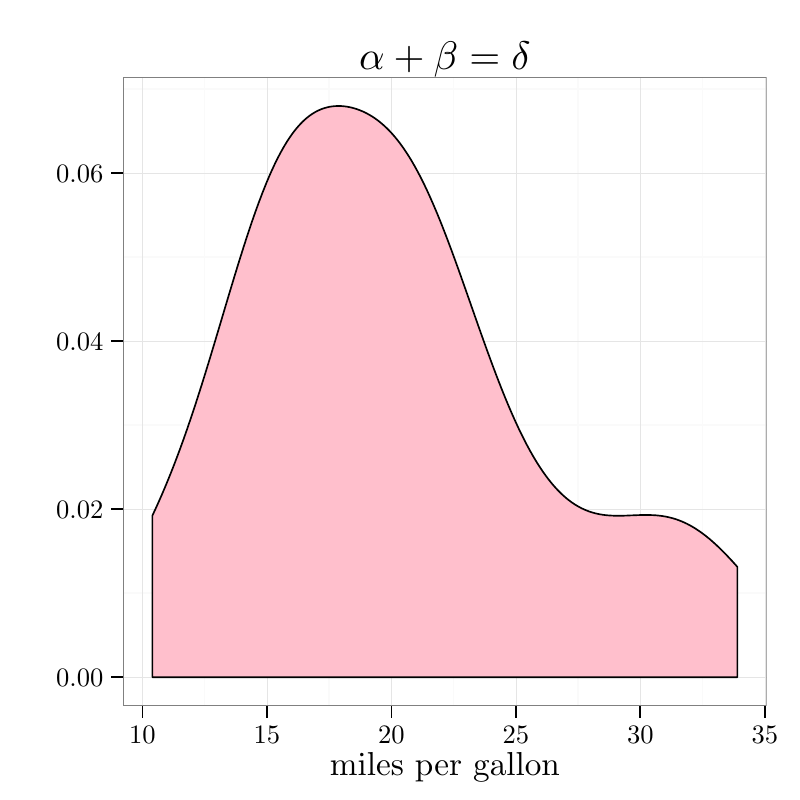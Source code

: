 % Created by tikzDevice version 0.7.0 on 2014-02-17 11:41:19
% !TEX encoding = UTF-8 Unicode
\documentclass{article}
\nonstopmode

\usepackage{tikz}

\usepackage[active,tightpage,psfixbb]{preview}

\PreviewEnvironment{pgfpicture}

\setlength\PreviewBorder{0pt}

\newcommand{\SweaveOpts}[1]{}  % do not interfere with LaTeX
\newcommand{\SweaveInput}[1]{} % because they are not real TeX commands
\newcommand{\Sexpr}[1]{}       % will only be parsed by R


\usepackage[colorlinks=true, linkcolor=blue, citecolor=blue, urlcolor=blue, linktocpage=true, breaklinks=true]{hyperref}
\usepackage{geometry}[0.5in]
\usepackage{amsthm}
\newtheoremstyle{rcode}{1pt}{1pt}{}{}{\bfseries}{}{.5em}{}
\theoremstyle{rcode}
\newtheorem{rcode}{R Code}[section]
\newtheorem{GIT}{GIT Example}[section]
% User Commands
\newcommand{\noind}{\setlength{\parindent}{0pt}}
\newcommand{\reind}{\setlength{\parindent}{15pt}}

\title{Using the Example Environment with \textbf{knitr}}
\author{Alan's Modifications and Notes}

\begin{document}

\begin{tikzpicture}[x=1pt,y=1pt]
\definecolor[named]{fillColor}{rgb}{1.00,1.00,1.00}
\path[use as bounding box,fill=fillColor,fill opacity=0.00] (0,0) rectangle (289.08,289.08);
\begin{scope}
\path[clip] (  0.00,  0.00) rectangle (289.08,289.08);
\definecolor[named]{drawColor}{rgb}{1.00,1.00,1.00}
\definecolor[named]{fillColor}{rgb}{1.00,1.00,1.00}

\path[draw=drawColor,line width= 0.6pt,line join=round,line cap=round,fill=fillColor] ( -0.00,  0.00) rectangle (289.08,289.08);
\end{scope}
\begin{scope}
\path[clip] ( 44.49, 34.03) rectangle (277.04,261.09);
\definecolor[named]{fillColor}{rgb}{1.00,1.00,1.00}

\path[fill=fillColor] ( 44.49, 34.03) rectangle (277.04,261.09);
\definecolor[named]{drawColor}{rgb}{0.98,0.98,0.98}

\path[draw=drawColor,line width= 0.6pt,line join=round] ( 44.49, 74.73) --
	(277.04, 74.73);

\path[draw=drawColor,line width= 0.6pt,line join=round] ( 44.49,135.48) --
	(277.04,135.48);

\path[draw=drawColor,line width= 0.6pt,line join=round] ( 44.49,196.24) --
	(277.04,196.24);

\path[draw=drawColor,line width= 0.6pt,line join=round] ( 44.49,256.99) --
	(277.04,256.99);

\path[draw=drawColor,line width= 0.6pt,line join=round] ( 73.95, 34.03) --
	( 73.95,261.09);

\path[draw=drawColor,line width= 0.6pt,line join=round] (118.93, 34.03) --
	(118.93,261.09);

\path[draw=drawColor,line width= 0.6pt,line join=round] (163.91, 34.03) --
	(163.91,261.09);

\path[draw=drawColor,line width= 0.6pt,line join=round] (208.89, 34.03) --
	(208.89,261.09);

\path[draw=drawColor,line width= 0.6pt,line join=round] (253.87, 34.03) --
	(253.87,261.09);
\definecolor[named]{drawColor}{rgb}{0.90,0.90,0.90}

\path[draw=drawColor,line width= 0.2pt,line join=round] ( 44.49, 44.36) --
	(277.04, 44.36);

\path[draw=drawColor,line width= 0.2pt,line join=round] ( 44.49,105.11) --
	(277.04,105.11);

\path[draw=drawColor,line width= 0.2pt,line join=round] ( 44.49,165.86) --
	(277.04,165.86);

\path[draw=drawColor,line width= 0.2pt,line join=round] ( 44.49,226.61) --
	(277.04,226.61);

\path[draw=drawColor,line width= 0.2pt,line join=round] ( 51.46, 34.03) --
	( 51.46,261.09);

\path[draw=drawColor,line width= 0.2pt,line join=round] ( 96.44, 34.03) --
	( 96.44,261.09);

\path[draw=drawColor,line width= 0.2pt,line join=round] (141.42, 34.03) --
	(141.42,261.09);

\path[draw=drawColor,line width= 0.2pt,line join=round] (186.40, 34.03) --
	(186.40,261.09);

\path[draw=drawColor,line width= 0.2pt,line join=round] (231.38, 34.03) --
	(231.38,261.09);

\path[draw=drawColor,line width= 0.2pt,line join=round] (276.36, 34.03) --
	(276.36,261.09);
\definecolor[named]{drawColor}{rgb}{0.00,0.00,0.00}
\definecolor[named]{fillColor}{rgb}{1.00,0.75,0.80}

\path[draw=drawColor,line width= 0.6pt,line join=round,line cap=round,fill=fillColor] ( 55.06,102.75) --
	( 55.47,103.64) --
	( 55.88,104.52) --
	( 56.30,105.42) --
	( 56.71,106.33) --
	( 57.12,107.25) --
	( 57.54,108.18) --
	( 57.95,109.11) --
	( 58.37,110.06) --
	( 58.78,111.02) --
	( 59.19,111.99) --
	( 59.61,112.97) --
	( 60.02,113.96) --
	( 60.43,114.95) --
	( 60.85,115.97) --
	( 61.26,116.98) --
	( 61.68,118.02) --
	( 62.09,119.06) --
	( 62.50,120.11) --
	( 62.92,121.18) --
	( 63.33,122.25) --
	( 63.74,123.34) --
	( 64.16,124.44) --
	( 64.57,125.55) --
	( 64.99,126.66) --
	( 65.40,127.80) --
	( 65.81,128.93) --
	( 66.23,130.09) --
	( 66.64,131.25) --
	( 67.05,132.42) --
	( 67.47,133.61) --
	( 67.88,134.80) --
	( 68.29,136.01) --
	( 68.71,137.22) --
	( 69.12,138.45) --
	( 69.54,139.69) --
	( 69.95,140.93) --
	( 70.36,142.19) --
	( 70.78,143.45) --
	( 71.19,144.72) --
	( 71.60,146.01) --
	( 72.02,147.30) --
	( 72.43,148.60) --
	( 72.85,149.91) --
	( 73.26,151.23) --
	( 73.67,152.55) --
	( 74.09,153.88) --
	( 74.50,155.22) --
	( 74.91,156.56) --
	( 75.33,157.91) --
	( 75.74,159.27) --
	( 76.16,160.63) --
	( 76.57,162.00) --
	( 76.98,163.37) --
	( 77.40,164.74) --
	( 77.81,166.12) --
	( 78.22,167.50) --
	( 78.64,168.89) --
	( 79.05,170.27) --
	( 79.47,171.66) --
	( 79.88,173.05) --
	( 80.29,174.44) --
	( 80.71,175.83) --
	( 81.12,177.22) --
	( 81.53,178.61) --
	( 81.95,179.99) --
	( 82.36,181.38) --
	( 82.77,182.76) --
	( 83.19,184.14) --
	( 83.60,185.51) --
	( 84.02,186.88) --
	( 84.43,188.25) --
	( 84.84,189.61) --
	( 85.26,190.96) --
	( 85.67,192.31) --
	( 86.08,193.65) --
	( 86.50,194.98) --
	( 86.91,196.31) --
	( 87.33,197.62) --
	( 87.74,198.93) --
	( 88.15,200.22) --
	( 88.57,201.51) --
	( 88.98,202.79) --
	( 89.39,204.05) --
	( 89.81,205.30) --
	( 90.22,206.55) --
	( 90.64,207.77) --
	( 91.05,208.98) --
	( 91.46,210.18) --
	( 91.88,211.37) --
	( 92.29,212.54) --
	( 92.70,213.69) --
	( 93.12,214.83) --
	( 93.53,215.96) --
	( 93.95,217.07) --
	( 94.36,218.15) --
	( 94.77,219.24) --
	( 95.19,220.29) --
	( 95.60,221.33) --
	( 96.01,222.35) --
	( 96.43,223.36) --
	( 96.84,224.34) --
	( 97.25,225.31) --
	( 97.67,226.26) --
	( 98.08,227.19) --
	( 98.50,228.10) --
	( 98.91,228.99) --
	( 99.32,229.87) --
	( 99.74,230.71) --
	(100.15,231.56) --
	(100.56,232.36) --
	(100.98,233.16) --
	(101.39,233.93) --
	(101.81,234.69) --
	(102.22,235.42) --
	(102.63,236.14) --
	(103.05,236.84) --
	(103.46,237.51) --
	(103.87,238.17) --
	(104.29,238.81) --
	(104.70,239.43) --
	(105.12,240.02) --
	(105.53,240.61) --
	(105.94,241.17) --
	(106.36,241.71) --
	(106.77,242.23) --
	(107.18,242.74) --
	(107.60,243.23) --
	(108.01,243.69) --
	(108.43,244.15) --
	(108.84,244.58) --
	(109.25,245.00) --
	(109.67,245.40) --
	(110.08,245.78) --
	(110.49,246.15) --
	(110.91,246.50) --
	(111.32,246.83) --
	(111.73,247.15) --
	(112.15,247.45) --
	(112.56,247.74) --
	(112.98,248.01) --
	(113.39,248.27) --
	(113.80,248.52) --
	(114.22,248.74) --
	(114.63,248.96) --
	(115.04,249.16) --
	(115.46,249.35) --
	(115.87,249.52) --
	(116.29,249.69) --
	(116.70,249.84) --
	(117.11,249.98) --
	(117.53,250.10) --
	(117.94,250.22) --
	(118.35,250.32) --
	(118.77,250.41) --
	(119.18,250.50) --
	(119.60,250.56) --
	(120.01,250.63) --
	(120.42,250.67) --
	(120.84,250.72) --
	(121.25,250.74) --
	(121.66,250.76) --
	(122.08,250.77) --
	(122.49,250.77) --
	(122.91,250.77) --
	(123.32,250.75) --
	(123.73,250.72) --
	(124.15,250.68) --
	(124.56,250.64) --
	(124.97,250.59) --
	(125.39,250.53) --
	(125.80,250.45) --
	(126.21,250.38) --
	(126.63,250.29) --
	(127.04,250.19) --
	(127.46,250.09) --
	(127.87,249.97) --
	(128.28,249.85) --
	(128.70,249.72) --
	(129.11,249.58) --
	(129.52,249.43) --
	(129.94,249.28) --
	(130.35,249.11) --
	(130.77,248.94) --
	(131.18,248.76) --
	(131.59,248.57) --
	(132.01,248.37) --
	(132.42,248.15) --
	(132.83,247.94) --
	(133.25,247.71) --
	(133.66,247.47) --
	(134.08,247.22) --
	(134.49,246.97) --
	(134.90,246.70) --
	(135.32,246.42) --
	(135.73,246.13) --
	(136.14,245.84) --
	(136.56,245.53) --
	(136.97,245.21) --
	(137.39,244.88) --
	(137.80,244.54) --
	(138.21,244.19) --
	(138.63,243.82) --
	(139.04,243.45) --
	(139.45,243.06) --
	(139.87,242.66) --
	(140.28,242.25) --
	(140.69,241.83) --
	(141.11,241.39) --
	(141.52,240.94) --
	(141.94,240.48) --
	(142.35,240.00) --
	(142.76,239.52) --
	(143.18,239.01) --
	(143.59,238.50) --
	(144.00,237.97) --
	(144.42,237.43) --
	(144.83,236.88) --
	(145.25,236.31) --
	(145.66,235.72) --
	(146.07,235.13) --
	(146.49,234.52) --
	(146.90,233.89) --
	(147.31,233.25) --
	(147.73,232.60) --
	(148.14,231.93) --
	(148.56,231.24) --
	(148.97,230.55) --
	(149.38,229.83) --
	(149.80,229.11) --
	(150.21,228.37) --
	(150.62,227.61) --
	(151.04,226.84) --
	(151.45,226.06) --
	(151.87,225.26) --
	(152.28,224.45) --
	(152.69,223.63) --
	(153.11,222.78) --
	(153.52,221.93) --
	(153.93,221.06) --
	(154.35,220.18) --
	(154.76,219.28) --
	(155.18,218.38) --
	(155.59,217.45) --
	(156.00,216.52) --
	(156.42,215.57) --
	(156.83,214.61) --
	(157.24,213.64) --
	(157.66,212.66) --
	(158.07,211.67) --
	(158.48,210.66) --
	(158.90,209.64) --
	(159.31,208.61) --
	(159.73,207.57) --
	(160.14,206.52) --
	(160.55,205.46) --
	(160.97,204.39) --
	(161.38,203.32) --
	(161.79,202.23) --
	(162.21,201.13) --
	(162.62,200.03) --
	(163.04,198.92) --
	(163.45,197.80) --
	(163.86,196.67) --
	(164.28,195.54) --
	(164.69,194.40) --
	(165.10,193.26) --
	(165.52,192.11) --
	(165.93,190.95) --
	(166.35,189.79) --
	(166.76,188.63) --
	(167.17,187.46) --
	(167.59,186.29) --
	(168.00,185.12) --
	(168.41,183.94) --
	(168.83,182.77) --
	(169.24,181.59) --
	(169.66,180.41) --
	(170.07,179.23) --
	(170.48,178.05) --
	(170.90,176.86) --
	(171.31,175.68) --
	(171.72,174.51) --
	(172.14,173.33) --
	(172.55,172.15) --
	(172.96,170.98) --
	(173.38,169.81) --
	(173.79,168.64) --
	(174.21,167.48) --
	(174.62,166.32) --
	(175.03,165.17) --
	(175.45,164.01) --
	(175.86,162.87) --
	(176.27,161.73) --
	(176.69,160.60) --
	(177.10,159.47) --
	(177.52,158.35) --
	(177.93,157.23) --
	(178.34,156.13) --
	(178.76,155.03) --
	(179.17,153.94) --
	(179.58,152.86) --
	(180.00,151.78) --
	(180.41,150.72) --
	(180.83,149.66) --
	(181.24,148.62) --
	(181.65,147.58) --
	(182.07,146.55) --
	(182.48,145.53) --
	(182.89,144.53) --
	(183.31,143.53) --
	(183.72,142.55) --
	(184.14,141.57) --
	(184.55,140.61) --
	(184.96,139.66) --
	(185.38,138.72) --
	(185.79,137.79) --
	(186.20,136.87) --
	(186.62,135.97) --
	(187.03,135.08) --
	(187.44,134.20) --
	(187.86,133.33) --
	(188.27,132.48) --
	(188.69,131.63) --
	(189.10,130.81) --
	(189.51,129.99) --
	(189.93,129.19) --
	(190.34,128.40) --
	(190.75,127.62) --
	(191.17,126.86) --
	(191.58,126.10) --
	(192.00,125.37) --
	(192.41,124.64) --
	(192.82,123.93) --
	(193.24,123.23) --
	(193.65,122.55) --
	(194.06,121.87) --
	(194.48,121.22) --
	(194.89,120.57) --
	(195.31,119.94) --
	(195.72,119.32) --
	(196.13,118.71) --
	(196.55,118.12) --
	(196.96,117.54) --
	(197.37,116.97) --
	(197.79,116.42) --
	(198.20,115.88) --
	(198.62,115.35) --
	(199.03,114.83) --
	(199.44,114.33) --
	(199.86,113.84) --
	(200.27,113.36) --
	(200.68,112.90) --
	(201.10,112.45) --
	(201.51,112.00) --
	(201.92,111.58) --
	(202.34,111.16) --
	(202.75,110.76) --
	(203.17,110.36) --
	(203.58,109.99) --
	(203.99,109.62) --
	(204.41,109.26) --
	(204.82,108.91) --
	(205.23,108.58) --
	(205.65,108.26) --
	(206.06,107.94) --
	(206.48,107.64) --
	(206.89,107.35) --
	(207.30,107.07) --
	(207.72,106.80) --
	(208.13,106.55) --
	(208.54,106.30) --
	(208.96,106.06) --
	(209.37,105.83) --
	(209.79,105.61) --
	(210.20,105.40) --
	(210.61,105.20) --
	(211.03,105.01) --
	(211.44,104.83) --
	(211.85,104.66) --
	(212.27,104.50) --
	(212.68,104.34) --
	(213.10,104.20) --
	(213.51,104.06) --
	(213.92,103.93) --
	(214.34,103.81) --
	(214.75,103.69) --
	(215.16,103.58) --
	(215.58,103.49) --
	(215.99,103.39) --
	(216.40,103.31) --
	(216.82,103.23) --
	(217.23,103.16) --
	(217.65,103.09) --
	(218.06,103.03) --
	(218.47,102.98) --
	(218.89,102.93) --
	(219.30,102.89) --
	(219.71,102.85) --
	(220.13,102.82) --
	(220.54,102.79) --
	(220.96,102.77) --
	(221.37,102.75) --
	(221.78,102.73) --
	(222.20,102.72) --
	(222.61,102.71) --
	(223.02,102.71) --
	(223.44,102.71) --
	(223.85,102.71) --
	(224.27,102.71) --
	(224.68,102.72) --
	(225.09,102.73) --
	(225.51,102.74) --
	(225.92,102.75) --
	(226.33,102.77) --
	(226.75,102.78) --
	(227.16,102.80) --
	(227.58,102.82) --
	(227.99,102.84) --
	(228.40,102.85) --
	(228.82,102.87) --
	(229.23,102.89) --
	(229.64,102.90) --
	(230.06,102.92) --
	(230.47,102.94) --
	(230.89,102.95) --
	(231.30,102.96) --
	(231.71,102.97) --
	(232.13,102.98) --
	(232.54,102.99) --
	(232.95,102.99) --
	(233.37,102.99) --
	(233.78,102.99) --
	(234.19,102.99) --
	(234.61,102.98) --
	(235.02,102.97) --
	(235.44,102.95) --
	(235.85,102.94) --
	(236.26,102.91) --
	(236.68,102.89) --
	(237.09,102.86) --
	(237.50,102.82) --
	(237.92,102.78) --
	(238.33,102.73) --
	(238.75,102.68) --
	(239.16,102.63) --
	(239.57,102.57) --
	(239.99,102.50) --
	(240.40,102.43) --
	(240.81,102.34) --
	(241.23,102.26) --
	(241.64,102.17) --
	(242.06,102.07) --
	(242.47,101.97) --
	(242.88,101.86) --
	(243.30,101.74) --
	(243.71,101.62) --
	(244.12,101.49) --
	(244.54,101.35) --
	(244.95,101.20) --
	(245.37,101.05) --
	(245.78,100.89) --
	(246.19,100.72) --
	(246.61,100.55) --
	(247.02,100.37) --
	(247.43,100.18) --
	(247.85, 99.99) --
	(248.26, 99.79) --
	(248.67, 99.58) --
	(249.09, 99.36) --
	(249.50, 99.13) --
	(249.92, 98.90) --
	(250.33, 98.66) --
	(250.74, 98.41) --
	(251.16, 98.16) --
	(251.57, 97.89) --
	(251.98, 97.63) --
	(252.40, 97.35) --
	(252.81, 97.06) --
	(253.23, 96.77) --
	(253.64, 96.47) --
	(254.05, 96.17) --
	(254.47, 95.86) --
	(254.88, 95.54) --
	(255.29, 95.21) --
	(255.71, 94.88) --
	(256.12, 94.54) --
	(256.54, 94.19) --
	(256.95, 93.84) --
	(257.36, 93.48) --
	(257.78, 93.11) --
	(258.19, 92.74) --
	(258.60, 92.36) --
	(259.02, 91.98) --
	(259.43, 91.59) --
	(259.85, 91.19) --
	(260.26, 90.79) --
	(260.67, 90.38) --
	(261.09, 89.97) --
	(261.50, 89.55) --
	(261.91, 89.13) --
	(262.33, 88.71) --
	(262.74, 88.28) --
	(263.15, 87.84) --
	(263.57, 87.40) --
	(263.98, 86.96) --
	(264.40, 86.51) --
	(264.81, 86.06) --
	(265.22, 85.60) --
	(265.64, 85.14) --
	(266.05, 84.68) --
	(266.46, 84.21) --
	(266.46, 44.36) --
	(266.05, 44.36) --
	(265.64, 44.36) --
	(265.22, 44.36) --
	(264.81, 44.36) --
	(264.40, 44.36) --
	(263.98, 44.36) --
	(263.57, 44.36) --
	(263.15, 44.36) --
	(262.74, 44.36) --
	(262.33, 44.36) --
	(261.91, 44.36) --
	(261.50, 44.36) --
	(261.09, 44.36) --
	(260.67, 44.36) --
	(260.26, 44.36) --
	(259.85, 44.36) --
	(259.43, 44.36) --
	(259.02, 44.36) --
	(258.60, 44.36) --
	(258.19, 44.36) --
	(257.78, 44.36) --
	(257.36, 44.36) --
	(256.95, 44.36) --
	(256.54, 44.36) --
	(256.12, 44.36) --
	(255.71, 44.36) --
	(255.29, 44.36) --
	(254.88, 44.36) --
	(254.47, 44.36) --
	(254.05, 44.36) --
	(253.64, 44.36) --
	(253.23, 44.36) --
	(252.81, 44.36) --
	(252.40, 44.36) --
	(251.98, 44.36) --
	(251.57, 44.36) --
	(251.16, 44.36) --
	(250.74, 44.36) --
	(250.33, 44.36) --
	(249.92, 44.36) --
	(249.50, 44.36) --
	(249.09, 44.36) --
	(248.67, 44.36) --
	(248.26, 44.36) --
	(247.85, 44.36) --
	(247.43, 44.36) --
	(247.02, 44.36) --
	(246.61, 44.36) --
	(246.19, 44.36) --
	(245.78, 44.36) --
	(245.37, 44.36) --
	(244.95, 44.36) --
	(244.54, 44.36) --
	(244.12, 44.36) --
	(243.71, 44.36) --
	(243.30, 44.36) --
	(242.88, 44.36) --
	(242.47, 44.36) --
	(242.06, 44.36) --
	(241.64, 44.36) --
	(241.23, 44.36) --
	(240.81, 44.36) --
	(240.40, 44.36) --
	(239.99, 44.36) --
	(239.57, 44.36) --
	(239.16, 44.36) --
	(238.75, 44.36) --
	(238.33, 44.36) --
	(237.92, 44.36) --
	(237.50, 44.36) --
	(237.09, 44.36) --
	(236.68, 44.36) --
	(236.26, 44.36) --
	(235.85, 44.36) --
	(235.44, 44.36) --
	(235.02, 44.36) --
	(234.61, 44.36) --
	(234.19, 44.36) --
	(233.78, 44.36) --
	(233.37, 44.36) --
	(232.95, 44.36) --
	(232.54, 44.36) --
	(232.13, 44.36) --
	(231.71, 44.36) --
	(231.30, 44.36) --
	(230.89, 44.36) --
	(230.47, 44.36) --
	(230.06, 44.36) --
	(229.64, 44.36) --
	(229.23, 44.36) --
	(228.82, 44.36) --
	(228.40, 44.36) --
	(227.99, 44.36) --
	(227.58, 44.36) --
	(227.16, 44.36) --
	(226.75, 44.36) --
	(226.33, 44.36) --
	(225.92, 44.36) --
	(225.51, 44.36) --
	(225.09, 44.36) --
	(224.68, 44.36) --
	(224.27, 44.36) --
	(223.85, 44.36) --
	(223.44, 44.36) --
	(223.02, 44.36) --
	(222.61, 44.36) --
	(222.20, 44.36) --
	(221.78, 44.36) --
	(221.37, 44.36) --
	(220.96, 44.36) --
	(220.54, 44.36) --
	(220.13, 44.36) --
	(219.71, 44.36) --
	(219.30, 44.36) --
	(218.89, 44.36) --
	(218.47, 44.36) --
	(218.06, 44.36) --
	(217.65, 44.36) --
	(217.23, 44.36) --
	(216.82, 44.36) --
	(216.40, 44.36) --
	(215.99, 44.36) --
	(215.58, 44.36) --
	(215.16, 44.36) --
	(214.75, 44.36) --
	(214.34, 44.36) --
	(213.92, 44.36) --
	(213.51, 44.36) --
	(213.10, 44.36) --
	(212.68, 44.36) --
	(212.27, 44.36) --
	(211.85, 44.36) --
	(211.44, 44.36) --
	(211.03, 44.36) --
	(210.61, 44.36) --
	(210.20, 44.36) --
	(209.79, 44.36) --
	(209.37, 44.36) --
	(208.96, 44.36) --
	(208.54, 44.36) --
	(208.13, 44.36) --
	(207.72, 44.36) --
	(207.30, 44.36) --
	(206.89, 44.36) --
	(206.48, 44.36) --
	(206.06, 44.36) --
	(205.65, 44.36) --
	(205.23, 44.36) --
	(204.82, 44.36) --
	(204.41, 44.36) --
	(203.99, 44.36) --
	(203.58, 44.36) --
	(203.17, 44.36) --
	(202.75, 44.36) --
	(202.34, 44.36) --
	(201.92, 44.36) --
	(201.51, 44.36) --
	(201.10, 44.36) --
	(200.68, 44.36) --
	(200.27, 44.36) --
	(199.86, 44.36) --
	(199.44, 44.36) --
	(199.03, 44.36) --
	(198.62, 44.36) --
	(198.20, 44.36) --
	(197.79, 44.36) --
	(197.37, 44.36) --
	(196.96, 44.36) --
	(196.55, 44.36) --
	(196.13, 44.36) --
	(195.72, 44.36) --
	(195.31, 44.36) --
	(194.89, 44.36) --
	(194.48, 44.36) --
	(194.06, 44.36) --
	(193.65, 44.36) --
	(193.24, 44.36) --
	(192.82, 44.36) --
	(192.41, 44.36) --
	(192.00, 44.36) --
	(191.58, 44.36) --
	(191.17, 44.36) --
	(190.75, 44.36) --
	(190.34, 44.36) --
	(189.93, 44.36) --
	(189.51, 44.36) --
	(189.10, 44.36) --
	(188.69, 44.36) --
	(188.27, 44.36) --
	(187.86, 44.36) --
	(187.44, 44.36) --
	(187.03, 44.36) --
	(186.62, 44.36) --
	(186.20, 44.36) --
	(185.79, 44.36) --
	(185.38, 44.36) --
	(184.96, 44.36) --
	(184.55, 44.36) --
	(184.14, 44.36) --
	(183.72, 44.36) --
	(183.31, 44.36) --
	(182.89, 44.36) --
	(182.48, 44.36) --
	(182.07, 44.36) --
	(181.65, 44.36) --
	(181.24, 44.36) --
	(180.83, 44.36) --
	(180.41, 44.36) --
	(180.00, 44.36) --
	(179.58, 44.36) --
	(179.17, 44.36) --
	(178.76, 44.36) --
	(178.34, 44.36) --
	(177.93, 44.36) --
	(177.52, 44.36) --
	(177.10, 44.36) --
	(176.69, 44.36) --
	(176.27, 44.36) --
	(175.86, 44.36) --
	(175.45, 44.36) --
	(175.03, 44.36) --
	(174.62, 44.36) --
	(174.21, 44.36) --
	(173.79, 44.36) --
	(173.38, 44.36) --
	(172.96, 44.36) --
	(172.55, 44.36) --
	(172.14, 44.36) --
	(171.72, 44.36) --
	(171.31, 44.36) --
	(170.90, 44.36) --
	(170.48, 44.36) --
	(170.07, 44.36) --
	(169.66, 44.36) --
	(169.24, 44.36) --
	(168.83, 44.36) --
	(168.41, 44.36) --
	(168.00, 44.36) --
	(167.59, 44.36) --
	(167.17, 44.36) --
	(166.76, 44.36) --
	(166.35, 44.36) --
	(165.93, 44.36) --
	(165.52, 44.36) --
	(165.10, 44.36) --
	(164.69, 44.36) --
	(164.28, 44.36) --
	(163.86, 44.36) --
	(163.45, 44.36) --
	(163.04, 44.36) --
	(162.62, 44.36) --
	(162.21, 44.36) --
	(161.79, 44.36) --
	(161.38, 44.36) --
	(160.97, 44.36) --
	(160.55, 44.36) --
	(160.14, 44.36) --
	(159.73, 44.36) --
	(159.31, 44.36) --
	(158.90, 44.36) --
	(158.48, 44.36) --
	(158.07, 44.36) --
	(157.66, 44.36) --
	(157.24, 44.36) --
	(156.83, 44.36) --
	(156.42, 44.36) --
	(156.00, 44.36) --
	(155.59, 44.36) --
	(155.18, 44.36) --
	(154.76, 44.36) --
	(154.35, 44.36) --
	(153.93, 44.36) --
	(153.52, 44.36) --
	(153.11, 44.36) --
	(152.69, 44.36) --
	(152.28, 44.36) --
	(151.87, 44.36) --
	(151.45, 44.36) --
	(151.04, 44.36) --
	(150.62, 44.36) --
	(150.21, 44.36) --
	(149.80, 44.36) --
	(149.38, 44.36) --
	(148.97, 44.36) --
	(148.56, 44.36) --
	(148.14, 44.36) --
	(147.73, 44.36) --
	(147.31, 44.36) --
	(146.90, 44.36) --
	(146.49, 44.36) --
	(146.07, 44.36) --
	(145.66, 44.36) --
	(145.25, 44.36) --
	(144.83, 44.36) --
	(144.42, 44.36) --
	(144.00, 44.36) --
	(143.59, 44.36) --
	(143.18, 44.36) --
	(142.76, 44.36) --
	(142.35, 44.36) --
	(141.94, 44.36) --
	(141.52, 44.36) --
	(141.11, 44.36) --
	(140.69, 44.36) --
	(140.28, 44.36) --
	(139.87, 44.36) --
	(139.45, 44.36) --
	(139.04, 44.36) --
	(138.63, 44.36) --
	(138.21, 44.36) --
	(137.80, 44.36) --
	(137.39, 44.36) --
	(136.97, 44.36) --
	(136.56, 44.36) --
	(136.14, 44.36) --
	(135.73, 44.36) --
	(135.32, 44.36) --
	(134.90, 44.36) --
	(134.49, 44.36) --
	(134.08, 44.36) --
	(133.66, 44.36) --
	(133.25, 44.36) --
	(132.83, 44.36) --
	(132.42, 44.36) --
	(132.01, 44.36) --
	(131.59, 44.36) --
	(131.18, 44.36) --
	(130.77, 44.36) --
	(130.35, 44.36) --
	(129.94, 44.36) --
	(129.52, 44.36) --
	(129.11, 44.36) --
	(128.70, 44.36) --
	(128.28, 44.36) --
	(127.87, 44.36) --
	(127.46, 44.36) --
	(127.04, 44.36) --
	(126.63, 44.36) --
	(126.21, 44.36) --
	(125.80, 44.36) --
	(125.39, 44.36) --
	(124.97, 44.36) --
	(124.56, 44.36) --
	(124.15, 44.36) --
	(123.73, 44.36) --
	(123.32, 44.36) --
	(122.91, 44.36) --
	(122.49, 44.36) --
	(122.08, 44.36) --
	(121.66, 44.36) --
	(121.25, 44.36) --
	(120.84, 44.36) --
	(120.42, 44.36) --
	(120.01, 44.36) --
	(119.60, 44.36) --
	(119.18, 44.36) --
	(118.77, 44.36) --
	(118.35, 44.36) --
	(117.94, 44.36) --
	(117.53, 44.36) --
	(117.11, 44.36) --
	(116.70, 44.36) --
	(116.29, 44.36) --
	(115.87, 44.36) --
	(115.46, 44.36) --
	(115.04, 44.36) --
	(114.63, 44.36) --
	(114.22, 44.36) --
	(113.80, 44.36) --
	(113.39, 44.36) --
	(112.98, 44.36) --
	(112.56, 44.36) --
	(112.15, 44.36) --
	(111.73, 44.36) --
	(111.32, 44.36) --
	(110.91, 44.36) --
	(110.49, 44.36) --
	(110.08, 44.36) --
	(109.67, 44.36) --
	(109.25, 44.36) --
	(108.84, 44.36) --
	(108.43, 44.36) --
	(108.01, 44.36) --
	(107.60, 44.36) --
	(107.18, 44.36) --
	(106.77, 44.36) --
	(106.36, 44.36) --
	(105.94, 44.36) --
	(105.53, 44.36) --
	(105.12, 44.36) --
	(104.70, 44.36) --
	(104.29, 44.36) --
	(103.87, 44.36) --
	(103.46, 44.36) --
	(103.05, 44.36) --
	(102.63, 44.36) --
	(102.22, 44.36) --
	(101.81, 44.36) --
	(101.39, 44.36) --
	(100.98, 44.36) --
	(100.56, 44.36) --
	(100.15, 44.36) --
	( 99.74, 44.36) --
	( 99.32, 44.36) --
	( 98.91, 44.36) --
	( 98.50, 44.36) --
	( 98.08, 44.36) --
	( 97.67, 44.36) --
	( 97.25, 44.36) --
	( 96.84, 44.36) --
	( 96.43, 44.36) --
	( 96.01, 44.36) --
	( 95.60, 44.36) --
	( 95.19, 44.36) --
	( 94.77, 44.36) --
	( 94.36, 44.36) --
	( 93.95, 44.36) --
	( 93.53, 44.36) --
	( 93.12, 44.36) --
	( 92.70, 44.36) --
	( 92.29, 44.36) --
	( 91.88, 44.36) --
	( 91.46, 44.36) --
	( 91.05, 44.36) --
	( 90.64, 44.36) --
	( 90.22, 44.36) --
	( 89.81, 44.36) --
	( 89.39, 44.36) --
	( 88.98, 44.36) --
	( 88.57, 44.36) --
	( 88.15, 44.36) --
	( 87.74, 44.36) --
	( 87.33, 44.36) --
	( 86.91, 44.36) --
	( 86.50, 44.36) --
	( 86.08, 44.36) --
	( 85.67, 44.36) --
	( 85.26, 44.36) --
	( 84.84, 44.36) --
	( 84.43, 44.36) --
	( 84.02, 44.36) --
	( 83.60, 44.36) --
	( 83.19, 44.36) --
	( 82.77, 44.36) --
	( 82.36, 44.36) --
	( 81.95, 44.36) --
	( 81.53, 44.36) --
	( 81.12, 44.36) --
	( 80.71, 44.36) --
	( 80.29, 44.36) --
	( 79.88, 44.36) --
	( 79.47, 44.36) --
	( 79.05, 44.36) --
	( 78.64, 44.36) --
	( 78.22, 44.36) --
	( 77.81, 44.36) --
	( 77.40, 44.36) --
	( 76.98, 44.36) --
	( 76.57, 44.36) --
	( 76.16, 44.36) --
	( 75.74, 44.36) --
	( 75.33, 44.36) --
	( 74.91, 44.36) --
	( 74.50, 44.36) --
	( 74.09, 44.36) --
	( 73.67, 44.36) --
	( 73.26, 44.36) --
	( 72.85, 44.36) --
	( 72.43, 44.36) --
	( 72.02, 44.36) --
	( 71.60, 44.36) --
	( 71.19, 44.36) --
	( 70.78, 44.36) --
	( 70.36, 44.36) --
	( 69.95, 44.36) --
	( 69.54, 44.36) --
	( 69.12, 44.36) --
	( 68.71, 44.36) --
	( 68.29, 44.36) --
	( 67.88, 44.36) --
	( 67.47, 44.36) --
	( 67.05, 44.36) --
	( 66.64, 44.36) --
	( 66.23, 44.36) --
	( 65.81, 44.36) --
	( 65.40, 44.36) --
	( 64.99, 44.36) --
	( 64.57, 44.36) --
	( 64.16, 44.36) --
	( 63.74, 44.36) --
	( 63.33, 44.36) --
	( 62.92, 44.36) --
	( 62.50, 44.36) --
	( 62.09, 44.36) --
	( 61.68, 44.36) --
	( 61.26, 44.36) --
	( 60.85, 44.36) --
	( 60.43, 44.36) --
	( 60.02, 44.36) --
	( 59.61, 44.36) --
	( 59.19, 44.36) --
	( 58.78, 44.36) --
	( 58.37, 44.36) --
	( 57.95, 44.36) --
	( 57.54, 44.36) --
	( 57.12, 44.36) --
	( 56.71, 44.36) --
	( 56.30, 44.36) --
	( 55.88, 44.36) --
	( 55.47, 44.36) --
	( 55.06, 44.36) --
	cycle;
\definecolor[named]{drawColor}{rgb}{0.50,0.50,0.50}

\path[draw=drawColor,line width= 0.6pt,line join=round,line cap=round] ( 44.49, 34.03) rectangle (277.04,261.09);
\end{scope}
\begin{scope}
\path[clip] (  0.00,  0.00) rectangle (289.08,289.08);
\definecolor[named]{drawColor}{rgb}{0.00,0.00,0.00}

\node[text=drawColor,anchor=base east,inner sep=0pt, outer sep=0pt, scale=  0.96] at ( 37.37, 41.05) {0.00};

\node[text=drawColor,anchor=base east,inner sep=0pt, outer sep=0pt, scale=  0.96] at ( 37.37,101.80) {0.02};

\node[text=drawColor,anchor=base east,inner sep=0pt, outer sep=0pt, scale=  0.96] at ( 37.37,162.55) {0.04};

\node[text=drawColor,anchor=base east,inner sep=0pt, outer sep=0pt, scale=  0.96] at ( 37.37,223.31) {0.06};
\end{scope}
\begin{scope}
\path[clip] (  0.00,  0.00) rectangle (289.08,289.08);
\definecolor[named]{drawColor}{rgb}{0.00,0.00,0.00}

\path[draw=drawColor,line width= 0.6pt,line join=round] ( 40.22, 44.36) --
	( 44.49, 44.36);

\path[draw=drawColor,line width= 0.6pt,line join=round] ( 40.22,105.11) --
	( 44.49,105.11);

\path[draw=drawColor,line width= 0.6pt,line join=round] ( 40.22,165.86) --
	( 44.49,165.86);

\path[draw=drawColor,line width= 0.6pt,line join=round] ( 40.22,226.61) --
	( 44.49,226.61);
\end{scope}
\begin{scope}
\path[clip] (  0.00,  0.00) rectangle (289.08,289.08);
\definecolor[named]{drawColor}{rgb}{0.00,0.00,0.00}

\path[draw=drawColor,line width= 0.6pt,line join=round] ( 51.46, 29.77) --
	( 51.46, 34.03);

\path[draw=drawColor,line width= 0.6pt,line join=round] ( 96.44, 29.77) --
	( 96.44, 34.03);

\path[draw=drawColor,line width= 0.6pt,line join=round] (141.42, 29.77) --
	(141.42, 34.03);

\path[draw=drawColor,line width= 0.6pt,line join=round] (186.40, 29.77) --
	(186.40, 34.03);

\path[draw=drawColor,line width= 0.6pt,line join=round] (231.38, 29.77) --
	(231.38, 34.03);

\path[draw=drawColor,line width= 0.6pt,line join=round] (276.36, 29.77) --
	(276.36, 34.03);
\end{scope}
\begin{scope}
\path[clip] (  0.00,  0.00) rectangle (289.08,289.08);
\definecolor[named]{drawColor}{rgb}{0.00,0.00,0.00}

\node[text=drawColor,anchor=base,inner sep=0pt, outer sep=0pt, scale=  0.96] at ( 51.46, 20.31) {10};

\node[text=drawColor,anchor=base,inner sep=0pt, outer sep=0pt, scale=  0.96] at ( 96.44, 20.31) {15};

\node[text=drawColor,anchor=base,inner sep=0pt, outer sep=0pt, scale=  0.96] at (141.42, 20.31) {20};

\node[text=drawColor,anchor=base,inner sep=0pt, outer sep=0pt, scale=  0.96] at (186.40, 20.31) {25};

\node[text=drawColor,anchor=base,inner sep=0pt, outer sep=0pt, scale=  0.96] at (231.38, 20.31) {30};

\node[text=drawColor,anchor=base,inner sep=0pt, outer sep=0pt, scale=  0.96] at (276.36, 20.31) {35};
\end{scope}
\begin{scope}
\path[clip] (  0.00,  0.00) rectangle (289.08,289.08);
\definecolor[named]{drawColor}{rgb}{0.00,0.00,0.00}

\node[text=drawColor,anchor=base,inner sep=0pt, outer sep=0pt, scale=  1.20] at (160.76,  9.03) {miles per gallon};
\end{scope}
\begin{scope}
\path[clip] (  0.00,  0.00) rectangle (289.08,289.08);
\definecolor[named]{drawColor}{rgb}{0.00,0.00,0.00}

\node[text=drawColor,anchor=base,inner sep=0pt, outer sep=0pt, scale=  1.44] at (160.76,264.11) {$\alpha + \beta = \delta$};
\end{scope}
\end{tikzpicture}

\end{document}
